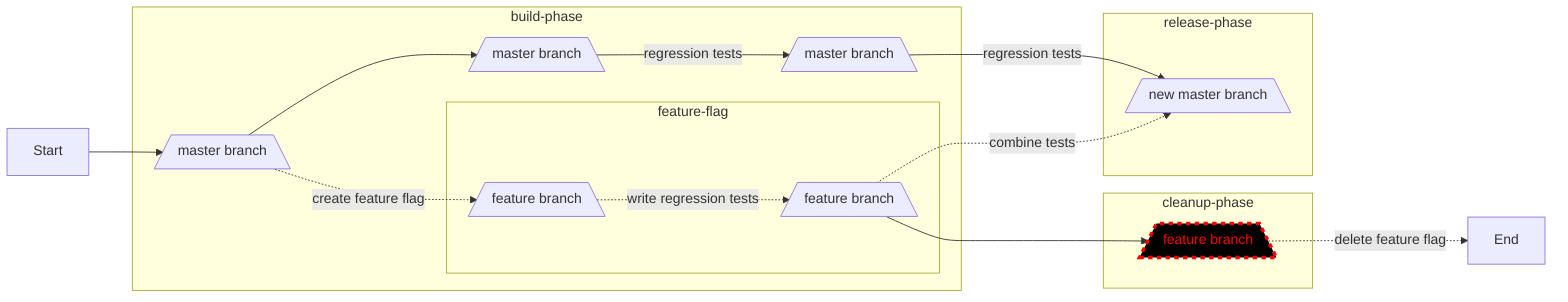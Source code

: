 flowchart LR

%% Each phase is one line of code to promote small batches
%% Two lines of code means smaller batches called for

    Y[Start]-->A[/master branch\]

    subgraph build-phase
    A[/master branch\]-->AB[/master branch\]

    %% Begin top line build phase
    AB[/master branch\]--regression tests-->B[/master branch\]

    %% Feature branch is forked from master
    A[/master branch\]-.create feature flag.->C[/feature branch\]

    %% Feature developement begins behind flag
    subgraph feature-flag
    C[/feature branch\]-.write regression tests .->D[/feature branch\]
    D[/feature branch\]
    end feature-flag
    end build-phase

    subgraph release-phase
    B[/master branch\]--regression tests-->E[/new master branch\]

    %% Work is integrated
    D[/feature branch\]-.combine tests .->E[/new master branch\]
    end release-phase

    %% Post-experiment cleanup phase
    subgraph cleanup-phase
    D[/feature branch\]-->F[/feature branch\]
    F[/feature branch\]
    end cleanup-phase

    F[/feature branch\]-.delete feature flag.->Z[End]

    style F fill:#000,stroke:#f00,stroke-width:4px,color:#f00,stroke-dasharray: 5 5